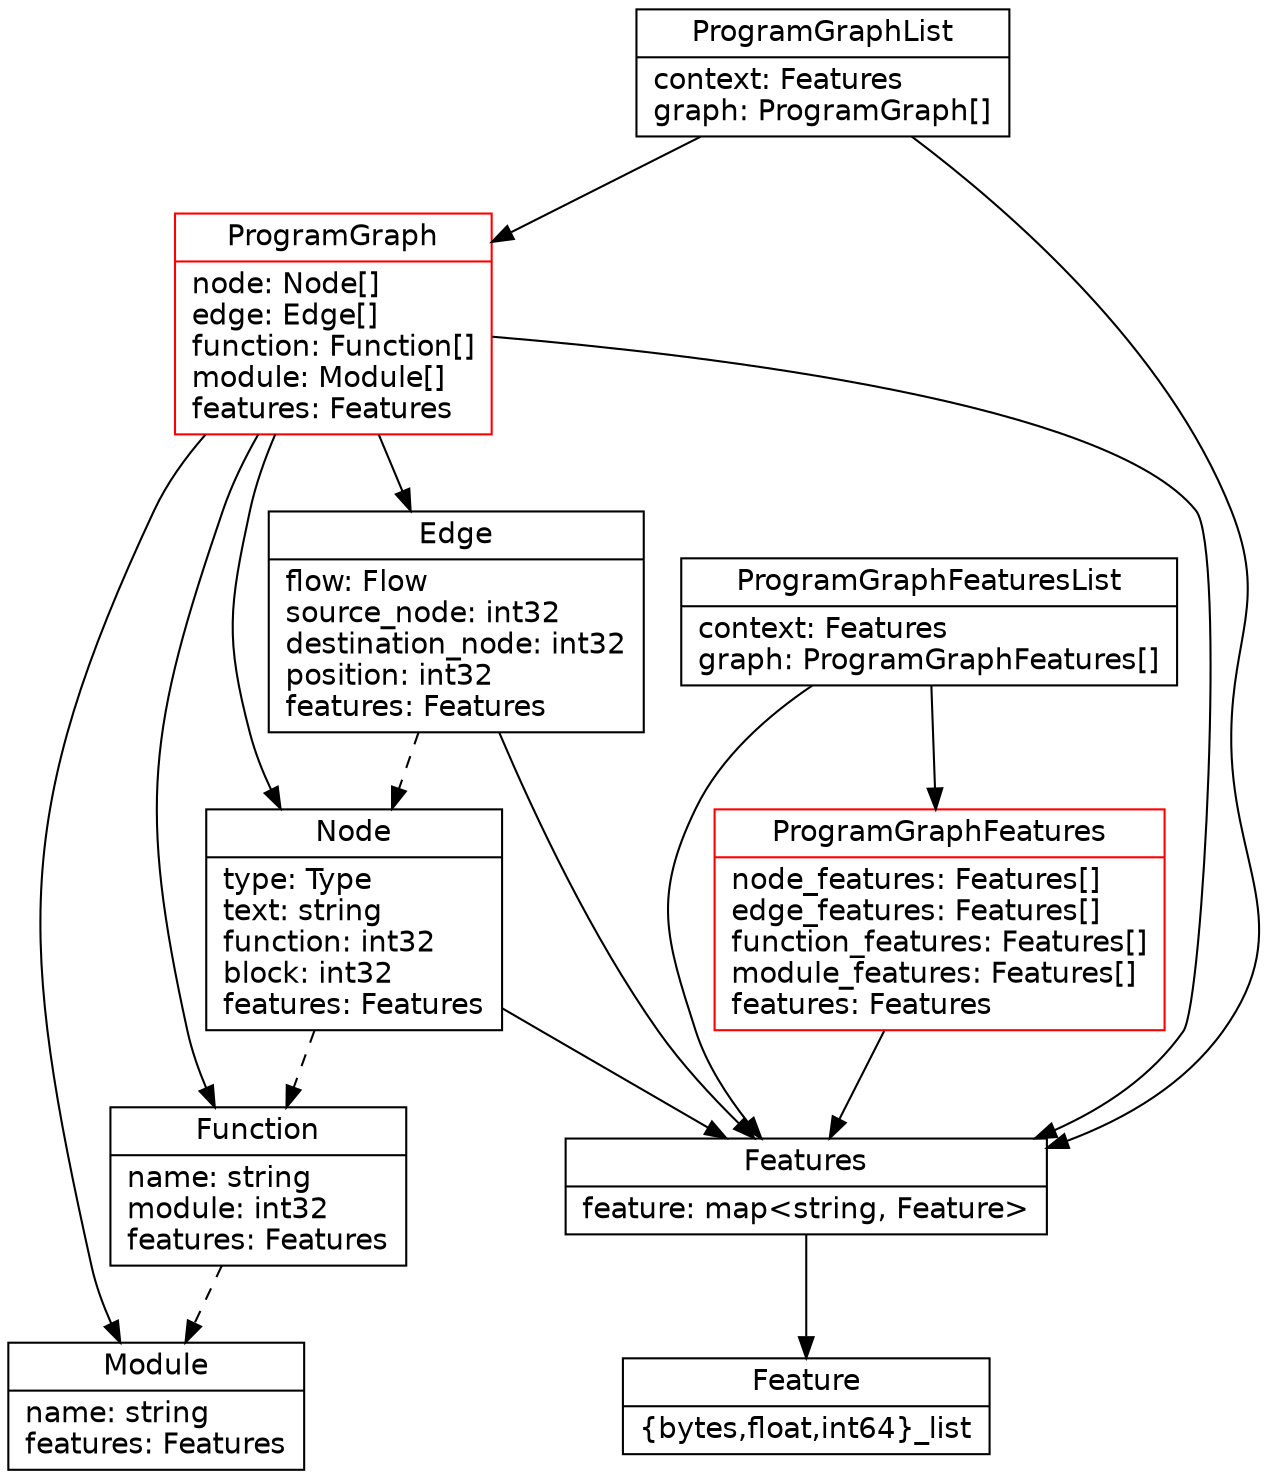 digraph G {
  fontname = "Bitstream Vera Sans"

  // Graphviz formatting.

  node [
    fontname = "Bitstream Vera Sans"
    shape = "record"
  ]

  edge [
    fontname = "Bitstream Vera Sans"
  ]

  // Protocol Messages.

  program_graph [
    label = "{ProgramGraph|node: Node[]\ledge: Edge[]\lfunction: Function[]\lmodule: Module[]\lfeatures: Features\l}"
    color = "red"
  ]

  node_ [
    label = "{Node|type: Type\ltext: string\lfunction: int32\lblock: int32\lfeatures: Features\l}"
  ]

  edge_ [
    label = "{Edge|flow: Flow\lsource_node: int32\ldestination_node: int32\lposition: int32\lfeatures: Features\l}"
  ]

  features [
    label = "{Features|feature: map\<string, Feature\>\l}"
  ]

  feature [
    label = "{Feature|\{bytes,float,int64\}_list\l}"
  ]

  function [
    label = "{Function|name: string\lmodule: int32\lfeatures: Features\l}"
  ]

  module [
    label = "{Module|name: string\lfeatures: Features\l}"
  ]

  program_graph_list [
    label = "{ProgramGraphList|context: Features\lgraph: ProgramGraph[]\l}"
  ]

  program_graph_features [
    label = "{ProgramGraphFeatures|node_features: Features[]\ledge_features: Features[]\lfunction_features: Features[]\lmodule_features: Features[]\lfeatures: Features\l}"
    color = "red"
  ]

  program_graph_features_list [
  label = "{ProgramGraphFeaturesList|context: Features\lgraph: ProgramGraphFeatures[]\l}"
  ]

  // Direct relationships.
  program_graph -> node_
  program_graph -> edge_
  program_graph -> features
  program_graph -> function
  program_graph -> module
  node_ -> features
  edge_ -> features
  features -> feature

  program_graph_list -> program_graph
  program_graph_list -> features
  program_graph_features -> features
  program_graph_features_list -> features
  program_graph_features_list -> program_graph_features

  // Indirect relationships.
  node_ -> function [style=dashed]
  edge_ -> node_ [style=dashed]
  function -> module [style=dashed]
}
